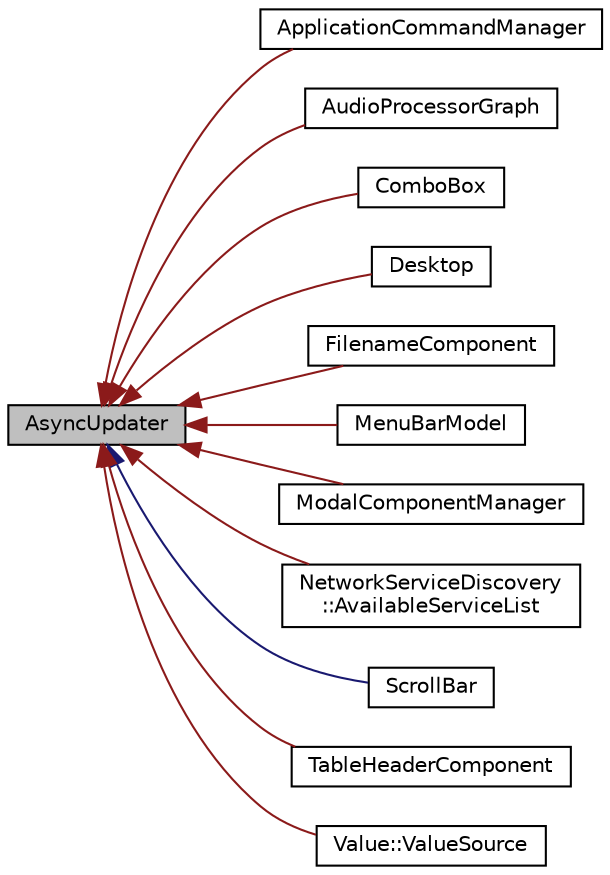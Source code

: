 digraph "AsyncUpdater"
{
  bgcolor="transparent";
  edge [fontname="Helvetica",fontsize="10",labelfontname="Helvetica",labelfontsize="10"];
  node [fontname="Helvetica",fontsize="10",shape=record];
  rankdir="LR";
  Node0 [label="AsyncUpdater",height=0.2,width=0.4,color="black", fillcolor="grey75", style="filled", fontcolor="black"];
  Node0 -> Node1 [dir="back",color="firebrick4",fontsize="10",style="solid",fontname="Helvetica"];
  Node1 [label="ApplicationCommandManager",height=0.2,width=0.4,color="black",URL="$classApplicationCommandManager.html",tooltip="One of these objects holds a list of all the commands your app can perform, and despatches these comm..."];
  Node0 -> Node2 [dir="back",color="firebrick4",fontsize="10",style="solid",fontname="Helvetica"];
  Node2 [label="AudioProcessorGraph",height=0.2,width=0.4,color="black",URL="$classAudioProcessorGraph.html",tooltip="A type of AudioProcessor which plays back a graph of other AudioProcessors. "];
  Node0 -> Node3 [dir="back",color="firebrick4",fontsize="10",style="solid",fontname="Helvetica"];
  Node3 [label="ComboBox",height=0.2,width=0.4,color="black",URL="$classComboBox.html",tooltip="A component that lets the user choose from a drop-down list of choices. "];
  Node0 -> Node4 [dir="back",color="firebrick4",fontsize="10",style="solid",fontname="Helvetica"];
  Node4 [label="Desktop",height=0.2,width=0.4,color="black",URL="$classDesktop.html",tooltip="Describes and controls aspects of the computer&#39;s desktop. "];
  Node0 -> Node5 [dir="back",color="firebrick4",fontsize="10",style="solid",fontname="Helvetica"];
  Node5 [label="FilenameComponent",height=0.2,width=0.4,color="black",URL="$classFilenameComponent.html",tooltip="Shows a filename as an editable text box, with a &#39;browse&#39; button and a drop-down list for recently se..."];
  Node0 -> Node6 [dir="back",color="firebrick4",fontsize="10",style="solid",fontname="Helvetica"];
  Node6 [label="MenuBarModel",height=0.2,width=0.4,color="black",URL="$classMenuBarModel.html",tooltip="A class for controlling MenuBar components. "];
  Node0 -> Node7 [dir="back",color="firebrick4",fontsize="10",style="solid",fontname="Helvetica"];
  Node7 [label="ModalComponentManager",height=0.2,width=0.4,color="black",URL="$classModalComponentManager.html",tooltip="Manages the system&#39;s stack of modal components. "];
  Node0 -> Node8 [dir="back",color="firebrick4",fontsize="10",style="solid",fontname="Helvetica"];
  Node8 [label="NetworkServiceDiscovery\l::AvailableServiceList",height=0.2,width=0.4,color="black",URL="$structNetworkServiceDiscovery_1_1AvailableServiceList.html",tooltip="Watches the network for broadcasts from Advertiser objects, and keeps a list of all the currently act..."];
  Node0 -> Node9 [dir="back",color="midnightblue",fontsize="10",style="solid",fontname="Helvetica"];
  Node9 [label="ScrollBar",height=0.2,width=0.4,color="black",URL="$classScrollBar.html",tooltip="A scrollbar component. "];
  Node0 -> Node10 [dir="back",color="firebrick4",fontsize="10",style="solid",fontname="Helvetica"];
  Node10 [label="TableHeaderComponent",height=0.2,width=0.4,color="black",URL="$classTableHeaderComponent.html",tooltip="A component that displays a strip of column headings for a table, and allows these to be resized..."];
  Node0 -> Node11 [dir="back",color="firebrick4",fontsize="10",style="solid",fontname="Helvetica"];
  Node11 [label="Value::ValueSource",height=0.2,width=0.4,color="black",URL="$classValue_1_1ValueSource.html",tooltip="Used internally by the Value class as the base class for its shared value objects. "];
}
